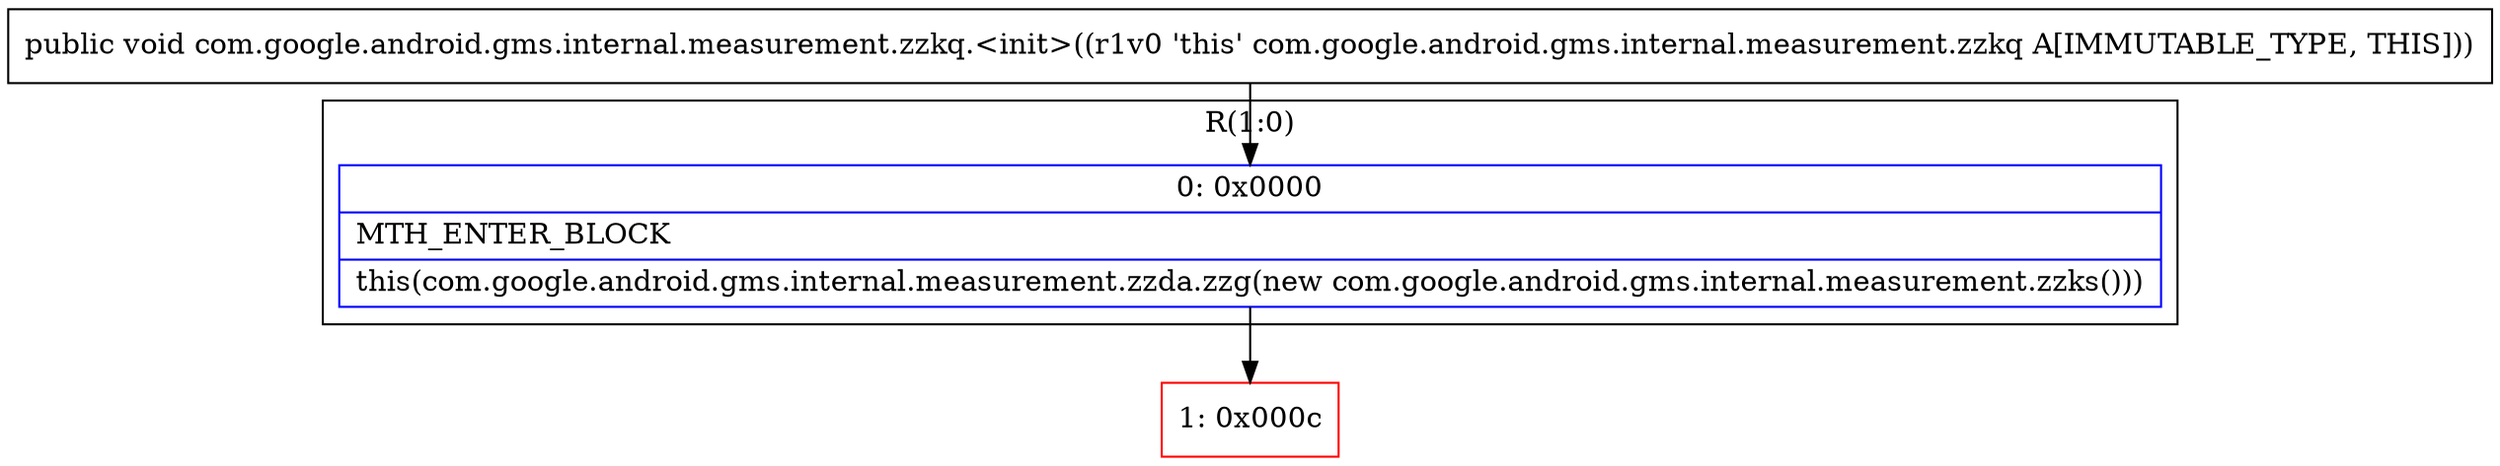 digraph "CFG forcom.google.android.gms.internal.measurement.zzkq.\<init\>()V" {
subgraph cluster_Region_810526847 {
label = "R(1:0)";
node [shape=record,color=blue];
Node_0 [shape=record,label="{0\:\ 0x0000|MTH_ENTER_BLOCK\l|this(com.google.android.gms.internal.measurement.zzda.zzg(new com.google.android.gms.internal.measurement.zzks()))\l}"];
}
Node_1 [shape=record,color=red,label="{1\:\ 0x000c}"];
MethodNode[shape=record,label="{public void com.google.android.gms.internal.measurement.zzkq.\<init\>((r1v0 'this' com.google.android.gms.internal.measurement.zzkq A[IMMUTABLE_TYPE, THIS])) }"];
MethodNode -> Node_0;
Node_0 -> Node_1;
}


